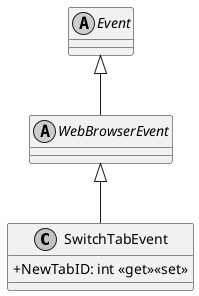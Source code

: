 @startuml
skinparam monochrome true
skinparam classAttributeIconSize 0

class SwitchTabEvent {
    + NewTabID: int <<get>><<set>>
}
abstract class WebBrowserEvent {

}
abstract class Event
WebBrowserEvent <|-- SwitchTabEvent
Event <|-- WebBrowserEvent
@enduml
